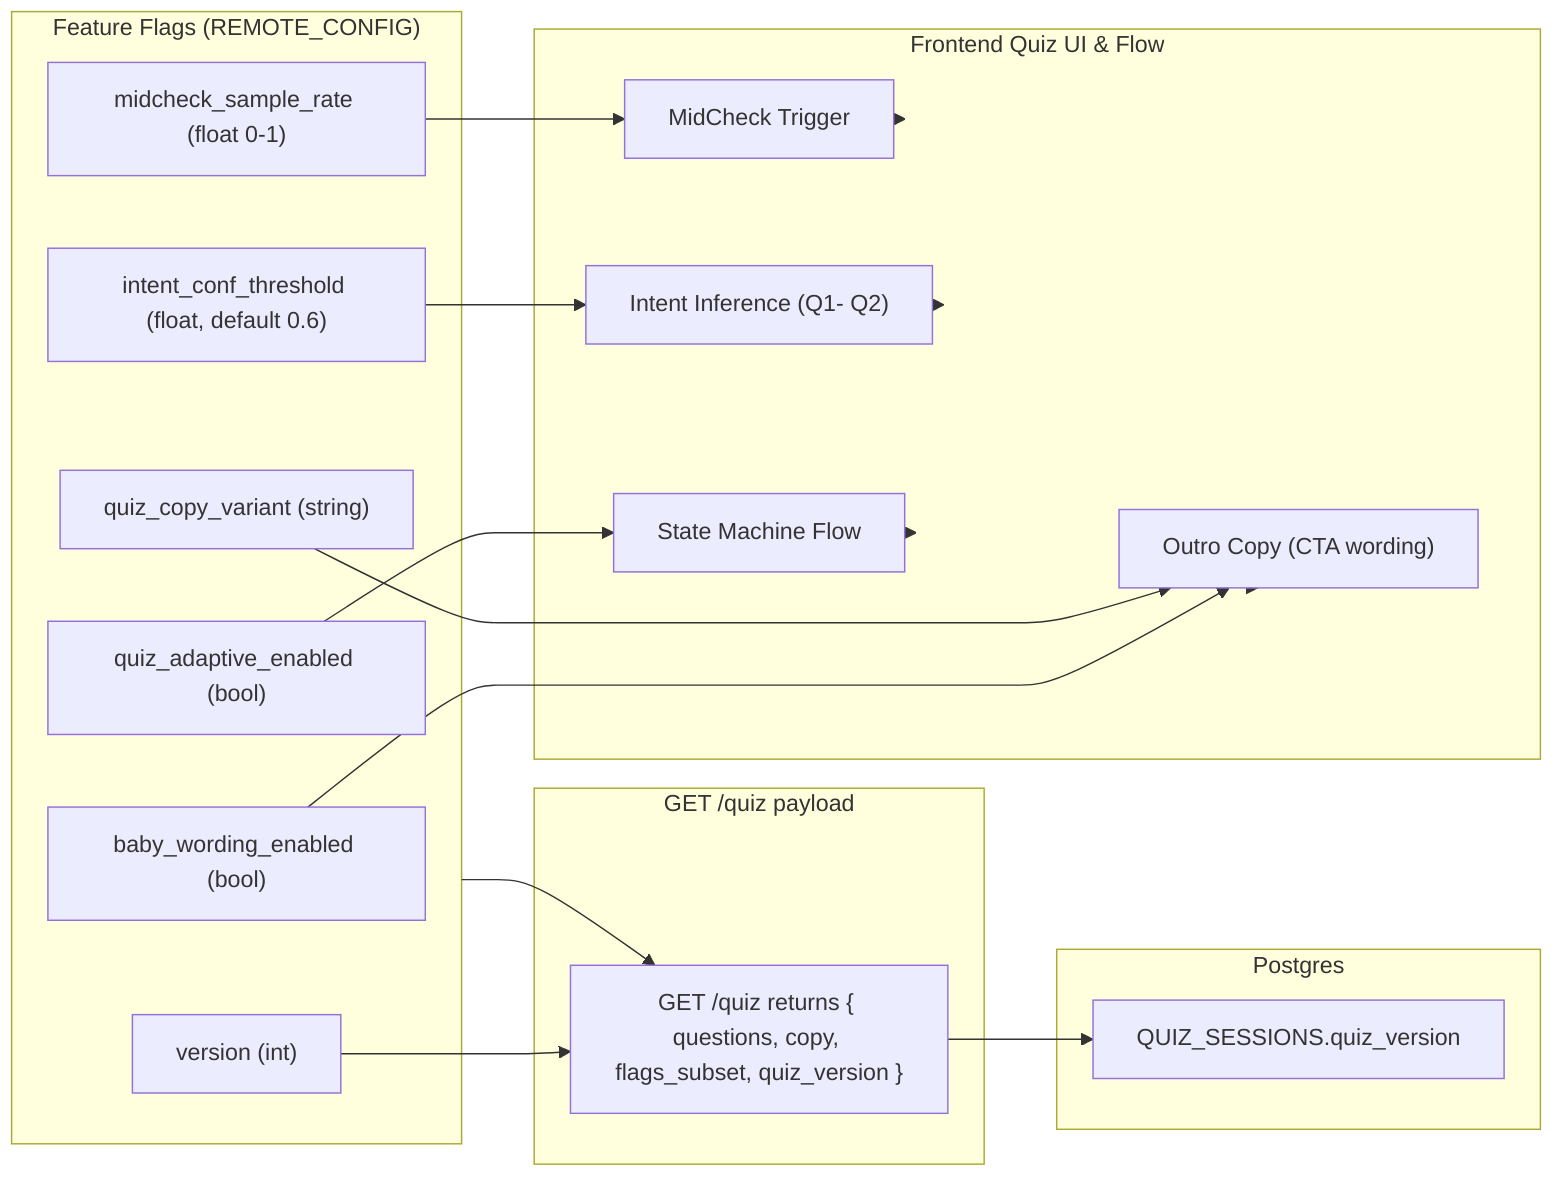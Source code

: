flowchart LR
  %% ===== Feature Flags Map (single diagram) =====

  subgraph FF["Feature Flags (REMOTE_CONFIG)"]
    F1["quiz_adaptive_enabled (bool)"]
    F2["intent_conf_threshold (float, default 0.6)"]
    F3["midcheck_sample_rate (float 0-1)"]
    F4["baby_wording_enabled (bool)"]
    F5["quiz_copy_variant (string)"]
    FV["version (int)"]
  end

  subgraph FE["Frontend Quiz UI & Flow"]
    State["State Machine Flow"]
    Intent["Intent Inference (Q1- Q2)"]
    MidCheck["MidCheck Trigger"]
    Copy["Outro Copy (CTA wording)"]
  end

  subgraph API["GET /quiz payload"]
    GETQ["GET /quiz returns { questions, copy, flags_subset, quiz_version }"]
  end

  subgraph DB["Postgres"]
    SESSV["QUIZ_SESSIONS.quiz_version"]
  end

  %% Flags influence FE flow
  F1 --> State
  F2 --> Intent
  F3 --> MidCheck
  F4 --> Copy
  F5 --> Copy

  %% Versioning & snapshot path
  FF --> GETQ
  FV --> GETQ
  GETQ --> SESSV

  %% Visual chaining from FE to API to DB
  State --> FE
  Intent --> FE
  MidCheck --> FE
  Copy --> FE